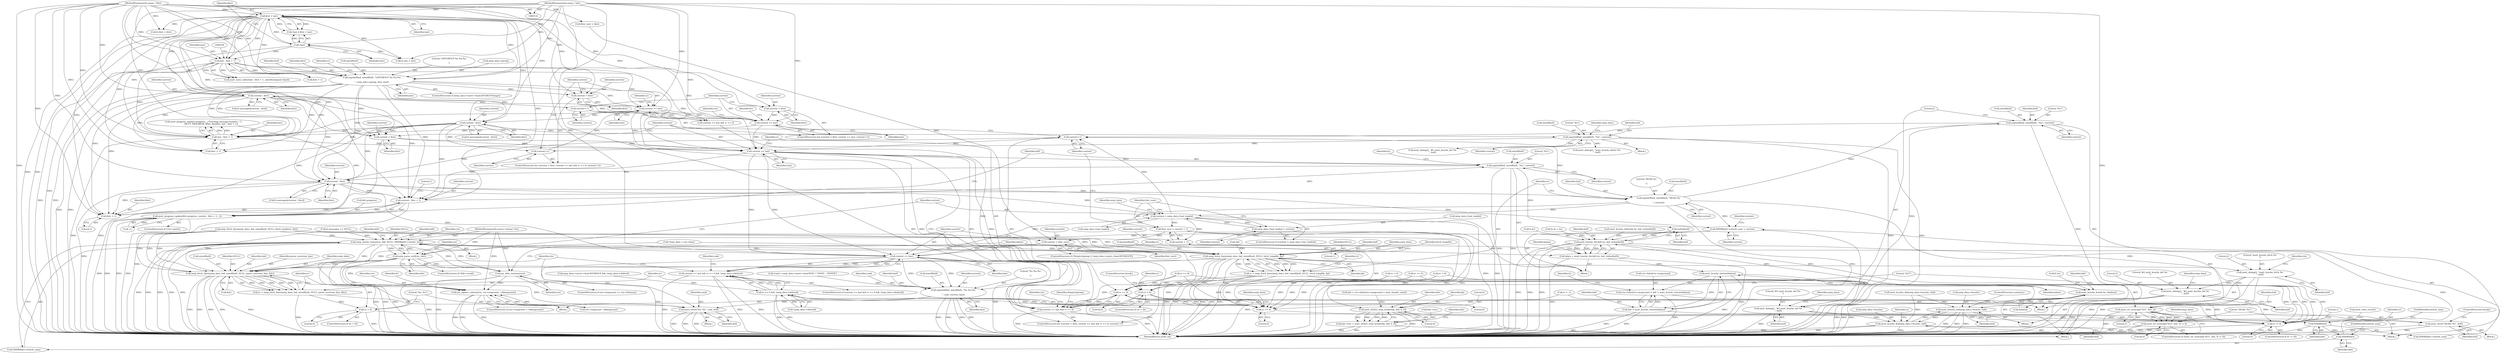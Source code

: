 digraph "0_neomutt_9e927affe3a021175f354af5fa01d22657c20585@API" {
"1000603" [label="(Call,snprintf(buf, sizeof(buf), \"%u\", current))"];
"1000559" [label="(Call,snprintf(buf, sizeof(buf), \"HEAD %u\r\n\", current))"];
"1000422" [label="(Call,current - first)"];
"1000410" [label="(Call,snprintf(buf, sizeof(buf), \"%u\", current))"];
"1000403" [label="(Call,current - first + 1)"];
"1000384" [label="(Call,current <= last)"];
"1000390" [label="(Call,current++)"];
"1000603" [label="(Call,snprintf(buf, sizeof(buf), \"%u\", current))"];
"1000715" [label="(Call,current > nntp_data->last_loaded)"];
"1000720" [label="(Call,nntp_data->last_loaded = current)"];
"1000380" [label="(Call,current = first)"];
"1000355" [label="(Call,current - first)"];
"1000345" [label="(Call,current <= last)"];
"1000348" [label="(Call,current++)"];
"1000342" [label="(Call,current = first)"];
"1000119" [label="(MethodParameterIn,anum_t first)"];
"1000158" [label="(Call,first > last)"];
"1000156" [label="(Call,!last)"];
"1000120" [label="(MethodParameterIn,anum_t last)"];
"1000188" [label="(Call,last - first + 1)"];
"1000299" [label="(Call,current - first)"];
"1000285" [label="(Call,current <= last)"];
"1000291" [label="(Call,current++)"];
"1000303" [label="(Call,snprintf(buf, sizeof(buf), \"%u\", current))"];
"1000281" [label="(Call,current = first)"];
"1000237" [label="(Call,snprintf(buf, sizeof(buf), \"LISTGROUP %s %u-%u\r\n\", nntp_data->group, first, last))"];
"1000374" [label="(Call,last - first + 1)"];
"1000383" [label="(Call,current <= last && rc == 0)"];
"1000398" [label="(Call,mutt_progress_update(&fc.progress, current - first + 1, -1))"];
"1000405" [label="(Call,first + 1)"];
"1000609" [label="(Call,mutt_debug(2, \"#3 mutt_bcache_del %s\n\", buf))"];
"1000613" [label="(Call,mutt_bcache_del(nntp_data->bcache, buf))"];
"1000495" [label="(Call,mutt_bcache_del(nntp_data->bcache, buf))"];
"1000683" [label="(Call,NHDR(hdr)->article_num = current)"];
"1000698" [label="(Call,nntp_article_status(ctx, hdr, NULL, NHDR(hdr)->article_num))"];
"1000434" [label="(Call,mx_alloc_memory(ctx))"];
"1000802" [label="(Call,mx_update_context(ctx, ctx->msgcount - oldmsgcount))"];
"1000567" [label="(Call,nntp_fetch_lines(nntp_data, buf, sizeof(buf), NULL, fetch_tempfile, fp))"];
"1000565" [label="(Call,rc = nntp_fetch_lines(nntp_data, buf, sizeof(buf), NULL, fetch_tempfile, fp))"];
"1000387" [label="(Call,rc == 0)"];
"1000749" [label="(Call,rc == 0)"];
"1000748" [label="(Call,rc == 0 && !nntp_data->deleted)"];
"1000744" [label="(Call,current <= last && rc == 0 && !nntp_data->deleted)"];
"1000815" [label="(Call,rc != 0)"];
"1000582" [label="(Call,rc < 0)"];
"1000588" [label="(Call,mutt_str_strncmp(\"423\", buf, 3))"];
"1000587" [label="(Call,mutt_str_strncmp(\"423\", buf, 3) != 0)"];
"1000594" [label="(Call,mutt_error(\"HEAD: %s\", buf))"];
"1000637" [label="(Call,mutt_rfc822_read_header(fp, hdr, 0, 0))"];
"1000633" [label="(Call,hdr->env = mutt_rfc822_read_header(fp, hdr, 0, 0))"];
"1000685" [label="(Call,NHDR(hdr))"];
"1000703" [label="(Call,NHDR(hdr))"];
"1000778" [label="(Call,nntp_fetch_lines(nntp_data, buf, sizeof(buf), NULL, parse_overview_line, &fc))"];
"1000776" [label="(Call,rc = nntp_fetch_lines(nntp_data, buf, sizeof(buf), NULL, parse_overview_line, &fc))"];
"1000788" [label="(Call,rc > 0)"];
"1000792" [label="(Call,mutt_error(\"%s: %s\", cmd, buf))"];
"1000711" [label="(Call,nntp_parse_xref(ctx, hdr))"];
"1000725" [label="(Call,first_over = current + 1)"];
"1000740" [label="(Call,current = first_over)"];
"1000745" [label="(Call,current <= last)"];
"1000768" [label="(Call,snprintf(buf, sizeof(buf), \"%s %u-%u\r\n\", cmd, current, last))"];
"1000727" [label="(Call,current + 1)"];
"1000443" [label="(Call,strlen(buf))"];
"1000438" [label="(Call,mutt_hcache_fetch(fc.hc, buf, strlen(buf)))"];
"1000436" [label="(Call,hdata = mutt_hcache_fetch(fc.hc, buf, strlen(buf)))"];
"1000462" [label="(Call,mutt_hcache_restore(hdata))"];
"1000452" [label="(Call,ctx->hdrs[ctx->msgcount] = hdr = mutt_hcache_restore(hdata))"];
"1000460" [label="(Call,hdr = mutt_hcache_restore(hdata))"];
"1000448" [label="(Call,mutt_debug(2, \"mutt_hcache_fetch %s\n\", buf))"];
"1000491" [label="(Call,mutt_debug(2, \"#2 mutt_bcache_del %s\n\", buf))"];
"1000464" [label="(Call,mutt_hcache_free(fc.hc, &hdata))"];
"1000726" [label="(Identifier,first_over)"];
"1000611" [label="(Literal,\"#3 mutt_bcache_del %s\n\")"];
"1000618" [label="(Call,rc = 0)"];
"1000281" [label="(Call,current = first)"];
"1000605" [label="(Call,sizeof(buf))"];
"1000410" [label="(Call,snprintf(buf, sizeof(buf), \"%u\", current))"];
"1000549" [label="(Call,!fp)"];
"1000622" [label="(Call,hdr = ctx->hdrs[ctx->msgcount] = mutt_header_new())"];
"1000188" [label="(Call,last - first + 1)"];
"1000461" [label="(Identifier,hdr)"];
"1000720" [label="(Call,nntp_data->last_loaded = current)"];
"1000796" [label="(ControlStructure,if (ctx->msgcount > oldmsgcount))"];
"1000393" [label="(ControlStructure,if (!ctx->quiet))"];
"1000574" [label="(Identifier,fp)"];
"1000706" [label="(ControlStructure,if (!hdr->read))"];
"1000724" [label="(Identifier,current)"];
"1000303" [label="(Call,snprintf(buf, sizeof(buf), \"%u\", current))"];
"1000572" [label="(Identifier,NULL)"];
"1000709" [label="(Identifier,hdr)"];
"1000439" [label="(Call,fc.hc)"];
"1000381" [label="(Identifier,current)"];
"1000443" [label="(Call,strlen(buf))"];
"1000347" [label="(Identifier,last)"];
"1000291" [label="(Call,current++)"];
"1000285" [label="(Call,current <= last)"];
"1000561" [label="(Call,sizeof(buf))"];
"1000613" [label="(Call,mutt_bcache_del(nntp_data->bcache, buf))"];
"1000803" [label="(Identifier,ctx)"];
"1000634" [label="(Call,hdr->env)"];
"1000759" [label="(Identifier,cmd)"];
"1000792" [label="(Call,mutt_error(\"%s: %s\", cmd, buf))"];
"1000791" [label="(Block,)"];
"1000446" [label="(Identifier,hdata)"];
"1000426" [label="(ControlStructure,if (ctx->msgcount >= ctx->hdrmax))"];
"1000257" [label="(Identifier,rc)"];
"1000231" [label="(ControlStructure,if (nntp_data->nserv->hasLISTGROUPrange))"];
"1000585" [label="(ControlStructure,break;)"];
"1000341" [label="(ControlStructure,for (current = first; current <= last; current++))"];
"1000701" [label="(Identifier,NULL)"];
"1000300" [label="(Identifier,current)"];
"1000119" [label="(MethodParameterIn,anum_t first)"];
"1000820" [label="(Literal,1)"];
"1000564" [label="(Identifier,current)"];
"1000793" [label="(Literal,\"%s: %s\")"];
"1000712" [label="(Identifier,ctx)"];
"1000587" [label="(Call,mutt_str_strncmp(\"423\", buf, 3) != 0)"];
"1000328" [label="(Call,mutt_debug(2, \"mutt_hcache_delete %s\n\", buf))"];
"1000684" [label="(Call,NHDR(hdr)->article_num)"];
"1000569" [label="(Identifier,buf)"];
"1000595" [label="(Literal,\"HEAD: %s\")"];
"1000287" [label="(Identifier,last)"];
"1000746" [label="(Identifier,current)"];
"1000560" [label="(Identifier,buf)"];
"1000311" [label="(Identifier,nntp_data)"];
"1000435" [label="(Identifier,ctx)"];
"1000619" [label="(Identifier,rc)"];
"1000407" [label="(Literal,1)"];
"1000722" [label="(Identifier,nntp_data)"];
"1000592" [label="(Literal,0)"];
"1000406" [label="(Identifier,first)"];
"1000776" [label="(Call,rc = nntp_fetch_lines(nntp_data, buf, sizeof(buf), NULL, parse_overview_line, &fc))"];
"1000714" [label="(ControlStructure,if (current > nntp_data->last_loaded))"];
"1000565" [label="(Call,rc = nntp_fetch_lines(nntp_data, buf, sizeof(buf), NULL, fetch_tempfile, fp))"];
"1000280" [label="(ControlStructure,for (current = first; current <= last && rc == 0; current++))"];
"1000785" [label="(Call,&fc)"];
"1000781" [label="(Call,sizeof(buf))"];
"1000391" [label="(Identifier,current)"];
"1000697" [label="(Block,)"];
"1000568" [label="(Identifier,nntp_data)"];
"1000794" [label="(Identifier,cmd)"];
"1000356" [label="(Identifier,current)"];
"1000559" [label="(Call,snprintf(buf, sizeof(buf), \"HEAD %u\r\n\", current))"];
"1000355" [label="(Call,current - first)"];
"1000716" [label="(Identifier,current)"];
"1000293" [label="(Block,)"];
"1000304" [label="(Identifier,buf)"];
"1000374" [label="(Call,last - first + 1)"];
"1000314" [label="(Call,mutt_debug(2, \"#1 mutt_bcache_del %s\n\", buf))"];
"1000573" [label="(Identifier,fetch_tempfile)"];
"1000743" [label="(ControlStructure,if (current <= last && rc == 0 && !nntp_data->deleted))"];
"1000698" [label="(Call,nntp_article_status(ctx, hdr, NULL, NHDR(hdr)->article_num))"];
"1000729" [label="(Literal,1)"];
"1000576" [label="(Identifier,rc)"];
"1000563" [label="(Literal,\"HEAD %u\r\n\")"];
"1000500" [label="(ControlStructure,continue;)"];
"1000390" [label="(Call,current++)"];
"1000258" [label="(Call,nntp_fetch_lines(nntp_data, buf, sizeof(buf), NULL, fetch_numbers, &fc))"];
"1000375" [label="(Identifier,last)"];
"1000448" [label="(Call,mutt_debug(2, \"mutt_hcache_fetch %s\n\", buf))"];
"1000582" [label="(Call,rc < 0)"];
"1000412" [label="(Call,sizeof(buf))"];
"1000292" [label="(Identifier,current)"];
"1000282" [label="(Identifier,current)"];
"1000687" [label="(FieldIdentifier,article_num)"];
"1000239" [label="(Call,sizeof(buf))"];
"1000603" [label="(Call,snprintf(buf, sizeof(buf), \"%u\", current))"];
"1000415" [label="(Identifier,current)"];
"1000241" [label="(Literal,\"LISTGROUP %s %u-%u\r\n\")"];
"1000590" [label="(Identifier,buf)"];
"1000715" [label="(Call,current > nntp_data->last_loaded)"];
"1000388" [label="(Identifier,rc)"];
"1000597" [label="(ControlStructure,break;)"];
"1000775" [label="(Identifier,last)"];
"1000770" [label="(Call,sizeof(buf))"];
"1000637" [label="(Call,mutt_rfc822_read_header(fp, hdr, 0, 0))"];
"1000404" [label="(Identifier,current)"];
"1000788" [label="(Call,rc > 0)"];
"1000777" [label="(Identifier,rc)"];
"1000817" [label="(Literal,0)"];
"1000747" [label="(Identifier,last)"];
"1000783" [label="(Identifier,NULL)"];
"1000740" [label="(Call,current = first_over)"];
"1000286" [label="(Identifier,current)"];
"1000644" [label="(Identifier,hdr)"];
"1000382" [label="(Identifier,first)"];
"1000566" [label="(Identifier,rc)"];
"1000790" [label="(Literal,0)"];
"1000450" [label="(Literal,\"mutt_hcache_fetch %s\n\")"];
"1000343" [label="(Identifier,current)"];
"1000246" [label="(Identifier,last)"];
"1000725" [label="(Call,first_over = current + 1)"];
"1000318" [label="(Call,mutt_bcache_del(nntp_data->bcache, buf))"];
"1000380" [label="(Call,current = first)"];
"1000348" [label="(Call,current++)"];
"1000384" [label="(Call,current <= last)"];
"1000289" [label="(Identifier,rc)"];
"1000387" [label="(Call,rc == 0)"];
"1000744" [label="(Call,current <= last && rc == 0 && !nntp_data->deleted)"];
"1000493" [label="(Literal,\"#2 mutt_bcache_del %s\n\")"];
"1000465" [label="(Call,fc.hc)"];
"1000117" [label="(MethodParameterIn,struct Context *ctx)"];
"1000768" [label="(Call,snprintf(buf, sizeof(buf), \"%s %u-%u\r\n\", cmd, current, last))"];
"1000774" [label="(Identifier,current)"];
"1000276" [label="(Call,rc == 0)"];
"1000754" [label="(Identifier,nntp_data)"];
"1000204" [label="(Call,fc.hc = hc)"];
"1000609" [label="(Call,mutt_debug(2, \"#3 mutt_bcache_del %s\n\", buf))"];
"1000683" [label="(Call,NHDR(hdr)->article_num = current)"];
"1000778" [label="(Call,nntp_fetch_lines(nntp_data, buf, sizeof(buf), NULL, parse_overview_line, &fc))"];
"1000497" [label="(Identifier,nntp_data)"];
"1000308" [label="(Identifier,current)"];
"1000812" [label="(Identifier,fc)"];
"1000570" [label="(Call,sizeof(buf))"];
"1000608" [label="(Identifier,current)"];
"1000748" [label="(Call,rc == 0 && !nntp_data->deleted)"];
"1000711" [label="(Call,nntp_parse_xref(ctx, hdr))"];
"1000554" [label="(Call,rc = -1)"];
"1000455" [label="(Identifier,ctx)"];
"1000342" [label="(Call,current = first)"];
"1000288" [label="(Call,rc == 0)"];
"1000453" [label="(Call,ctx->hdrs[ctx->msgcount])"];
"1000437" [label="(Identifier,hdata)"];
"1000147" [label="(Call,first_over = first)"];
"1000543" [label="(Block,)"];
"1000772" [label="(Literal,\"%s %u-%u\r\n\")"];
"1000284" [label="(Call,current <= last && rc == 0)"];
"1000721" [label="(Call,nntp_data->last_loaded)"];
"1000242" [label="(Call,nntp_data->group)"];
"1000399" [label="(Call,&fc.progress)"];
"1000463" [label="(Identifier,hdata)"];
"1000789" [label="(Identifier,rc)"];
"1000168" [label="(Call,fc.first = first)"];
"1000583" [label="(Identifier,rc)"];
"1000238" [label="(Identifier,buf)"];
"1000349" [label="(Identifier,current)"];
"1000704" [label="(Identifier,hdr)"];
"1000452" [label="(Call,ctx->hdrs[ctx->msgcount] = hdr = mutt_hcache_restore(hdata))"];
"1000423" [label="(Identifier,current)"];
"1000411" [label="(Identifier,buf)"];
"1000472" [label="(Identifier,hdr)"];
"1000444" [label="(Identifier,buf)"];
"1000398" [label="(Call,mutt_progress_update(&fc.progress, current - first + 1, -1))"];
"1000190" [label="(Call,first + 1)"];
"1000730" [label="(ControlStructure,if (!NntpListgroup || !nntp_data->nserv->hasLISTGROUP))"];
"1000468" [label="(Call,&hdata)"];
"1000301" [label="(Identifier,first)"];
"1000614" [label="(Call,nntp_data->bcache)"];
"1000499" [label="(Identifier,buf)"];
"1000804" [label="(Call,ctx->msgcount - oldmsgcount)"];
"1000815" [label="(Call,rc != 0)"];
"1000584" [label="(Literal,0)"];
"1000466" [label="(Identifier,fc)"];
"1000639" [label="(Identifier,hdr)"];
"1000158" [label="(Call,first > last)"];
"1000495" [label="(Call,mutt_bcache_del(nntp_data->bcache, buf))"];
"1000588" [label="(Call,mutt_str_strncmp(\"423\", buf, 3))"];
"1000604" [label="(Identifier,buf)"];
"1000617" [label="(Identifier,buf)"];
"1000353" [label="(Identifier,fc)"];
"1000750" [label="(Identifier,rc)"];
"1000780" [label="(Identifier,buf)"];
"1000821" [label="(Call,mutt_clear_error())"];
"1000795" [label="(Identifier,buf)"];
"1000449" [label="(Literal,2)"];
"1000346" [label="(Identifier,current)"];
"1000816" [label="(Identifier,rc)"];
"1000492" [label="(Literal,2)"];
"1000727" [label="(Call,current + 1)"];
"1000124" [label="(Call,*nntp_data = ctx->data)"];
"1000641" [label="(Literal,0)"];
"1000705" [label="(FieldIdentifier,article_num)"];
"1000717" [label="(Call,nntp_data->last_loaded)"];
"1000379" [label="(ControlStructure,for (current = first; current <= last && rc == 0; current++))"];
"1000295" [label="(Call,fc.messages[current - first])"];
"1000633" [label="(Call,hdr->env = mutt_rfc822_read_header(fp, hdr, 0, 0))"];
"1000758" [label="(Call,*cmd = nntp_data->nserv->hasOVER ? \"OVER\" : \"XOVER\")"];
"1000496" [label="(Call,nntp_data->bcache)"];
"1000451" [label="(Identifier,buf)"];
"1000702" [label="(Call,NHDR(hdr)->article_num)"];
"1000447" [label="(Block,)"];
"1000700" [label="(Identifier,hdr)"];
"1000408" [label="(Call,-1)"];
"1000581" [label="(ControlStructure,if (rc < 0))"];
"1000299" [label="(Call,current - first)"];
"1000591" [label="(Literal,3)"];
"1000596" [label="(Identifier,buf)"];
"1000586" [label="(ControlStructure,if (mutt_str_strncmp(\"423\", buf, 3) != 0))"];
"1000283" [label="(Identifier,first)"];
"1000120" [label="(MethodParameterIn,anum_t last)"];
"1000396" [label="(Identifier,ctx)"];
"1000741" [label="(Identifier,current)"];
"1000460" [label="(Call,hdr = mutt_hcache_restore(hdata))"];
"1000607" [label="(Literal,\"%u\")"];
"1000602" [label="(Block,)"];
"1000612" [label="(Identifier,buf)"];
"1000703" [label="(Call,NHDR(hdr))"];
"1000305" [label="(Call,sizeof(buf))"];
"1000365" [label="(Call,mutt_progress_init(&fc.progress, _(\"Fetching message headers...\"),\n                       MUTT_PROGRESS_MSG, ReadInc, last - first + 1))"];
"1000307" [label="(Literal,\"%u\")"];
"1000357" [label="(Identifier,first)"];
"1000799" [label="(Identifier,ctx)"];
"1000713" [label="(Identifier,hdr)"];
"1000245" [label="(Identifier,first)"];
"1000690" [label="(Identifier,restore)"];
"1000464" [label="(Call,mutt_hcache_free(fc.hc, &hdata))"];
"1000383" [label="(Call,current <= last && rc == 0)"];
"1000784" [label="(Identifier,parse_overview_line)"];
"1000733" [label="(Identifier,NntpListgroup)"];
"1000157" [label="(Identifier,last)"];
"1000491" [label="(Call,mutt_debug(2, \"#2 mutt_bcache_del %s\n\", buf))"];
"1000442" [label="(Identifier,buf)"];
"1000414" [label="(Literal,\"%u\")"];
"1000638" [label="(Identifier,fp)"];
"1000136" [label="(Call,rc = 0)"];
"1000802" [label="(Call,mx_update_context(ctx, ctx->msgcount - oldmsgcount))"];
"1000155" [label="(Call,!last || first > last)"];
"1000438" [label="(Call,mutt_hcache_fetch(fc.hc, buf, strlen(buf)))"];
"1000688" [label="(Identifier,current)"];
"1000385" [label="(Identifier,current)"];
"1000187" [label="(Call,mutt_mem_calloc(last - first + 1, sizeof(unsigned char)))"];
"1000212" [label="(Call,nntp_data->nserv->hasLISTGROUP && !nntp_data->deleted)"];
"1000422" [label="(Call,current - first)"];
"1000490" [label="(Block,)"];
"1000159" [label="(Identifier,first)"];
"1000640" [label="(Literal,0)"];
"1000345" [label="(Call,current <= last)"];
"1000434" [label="(Call,mx_alloc_memory(ctx))"];
"1000589" [label="(Literal,\"423\")"];
"1000344" [label="(Identifier,first)"];
"1000403" [label="(Call,current - first + 1)"];
"1000420" [label="(Identifier,fc)"];
"1000685" [label="(Call,NHDR(hdr))"];
"1000237" [label="(Call,snprintf(buf, sizeof(buf), \"LISTGROUP %s %u-%u\r\n\", nntp_data->group, first, last))"];
"1000196" [label="(Call,fc.messages == NULL)"];
"1000567" [label="(Call,nntp_fetch_lines(nntp_data, buf, sizeof(buf), NULL, fetch_tempfile, fp))"];
"1000418" [label="(Call,fc.messages[current - first])"];
"1000787" [label="(ControlStructure,if (rc > 0))"];
"1000462" [label="(Call,mutt_hcache_restore(hdata))"];
"1000189" [label="(Identifier,last)"];
"1000686" [label="(Identifier,hdr)"];
"1000752" [label="(Call,!nntp_data->deleted)"];
"1000600" [label="(Identifier,nntp_data)"];
"1000615" [label="(Identifier,nntp_data)"];
"1000594" [label="(Call,mutt_error(\"HEAD: %s\", buf))"];
"1000773" [label="(Identifier,cmd)"];
"1000409" [label="(Literal,1)"];
"1000405" [label="(Call,first + 1)"];
"1000749" [label="(Call,rc == 0)"];
"1000751" [label="(Literal,0)"];
"1000779" [label="(Identifier,nntp_data)"];
"1000814" [label="(ControlStructure,if (rc != 0))"];
"1000386" [label="(Identifier,last)"];
"1000173" [label="(Call,fc.last = last)"];
"1000362" [label="(Identifier,ctx)"];
"1000756" [label="(Block,)"];
"1000610" [label="(Literal,2)"];
"1000699" [label="(Identifier,ctx)"];
"1000742" [label="(Identifier,first_over)"];
"1000156" [label="(Call,!last)"];
"1000593" [label="(Block,)"];
"1000769" [label="(Identifier,buf)"];
"1000392" [label="(Block,)"];
"1000332" [label="(Call,mutt_hcache_delete(fc.hc, buf, strlen(buf)))"];
"1000436" [label="(Call,hdata = mutt_hcache_fetch(fc.hc, buf, strlen(buf)))"];
"1000424" [label="(Identifier,first)"];
"1000824" [label="(MethodReturn,static int)"];
"1000160" [label="(Identifier,last)"];
"1000494" [label="(Identifier,buf)"];
"1000745" [label="(Call,current <= last)"];
"1000389" [label="(Literal,0)"];
"1000376" [label="(Call,first + 1)"];
"1000351" [label="(Call,fc.messages[current - first])"];
"1000728" [label="(Identifier,current)"];
"1000603" -> "1000602"  [label="AST: "];
"1000603" -> "1000608"  [label="CFG: "];
"1000604" -> "1000603"  [label="AST: "];
"1000605" -> "1000603"  [label="AST: "];
"1000607" -> "1000603"  [label="AST: "];
"1000608" -> "1000603"  [label="AST: "];
"1000610" -> "1000603"  [label="CFG: "];
"1000603" -> "1000824"  [label="DDG: "];
"1000603" -> "1000390"  [label="DDG: "];
"1000559" -> "1000603"  [label="DDG: "];
"1000603" -> "1000609"  [label="DDG: "];
"1000559" -> "1000543"  [label="AST: "];
"1000559" -> "1000564"  [label="CFG: "];
"1000560" -> "1000559"  [label="AST: "];
"1000561" -> "1000559"  [label="AST: "];
"1000563" -> "1000559"  [label="AST: "];
"1000564" -> "1000559"  [label="AST: "];
"1000566" -> "1000559"  [label="CFG: "];
"1000559" -> "1000824"  [label="DDG: "];
"1000559" -> "1000390"  [label="DDG: "];
"1000422" -> "1000559"  [label="DDG: "];
"1000559" -> "1000683"  [label="DDG: "];
"1000559" -> "1000715"  [label="DDG: "];
"1000559" -> "1000745"  [label="DDG: "];
"1000422" -> "1000418"  [label="AST: "];
"1000422" -> "1000424"  [label="CFG: "];
"1000423" -> "1000422"  [label="AST: "];
"1000424" -> "1000422"  [label="AST: "];
"1000418" -> "1000422"  [label="CFG: "];
"1000422" -> "1000824"  [label="DDG: "];
"1000422" -> "1000390"  [label="DDG: "];
"1000422" -> "1000403"  [label="DDG: "];
"1000422" -> "1000405"  [label="DDG: "];
"1000410" -> "1000422"  [label="DDG: "];
"1000119" -> "1000422"  [label="DDG: "];
"1000355" -> "1000422"  [label="DDG: "];
"1000299" -> "1000422"  [label="DDG: "];
"1000237" -> "1000422"  [label="DDG: "];
"1000158" -> "1000422"  [label="DDG: "];
"1000422" -> "1000683"  [label="DDG: "];
"1000422" -> "1000715"  [label="DDG: "];
"1000422" -> "1000745"  [label="DDG: "];
"1000410" -> "1000392"  [label="AST: "];
"1000410" -> "1000415"  [label="CFG: "];
"1000411" -> "1000410"  [label="AST: "];
"1000412" -> "1000410"  [label="AST: "];
"1000414" -> "1000410"  [label="AST: "];
"1000415" -> "1000410"  [label="AST: "];
"1000420" -> "1000410"  [label="CFG: "];
"1000410" -> "1000824"  [label="DDG: "];
"1000410" -> "1000824"  [label="DDG: "];
"1000403" -> "1000410"  [label="DDG: "];
"1000384" -> "1000410"  [label="DDG: "];
"1000410" -> "1000443"  [label="DDG: "];
"1000403" -> "1000398"  [label="AST: "];
"1000403" -> "1000405"  [label="CFG: "];
"1000404" -> "1000403"  [label="AST: "];
"1000405" -> "1000403"  [label="AST: "];
"1000409" -> "1000403"  [label="CFG: "];
"1000403" -> "1000824"  [label="DDG: "];
"1000403" -> "1000398"  [label="DDG: "];
"1000403" -> "1000398"  [label="DDG: "];
"1000384" -> "1000403"  [label="DDG: "];
"1000119" -> "1000403"  [label="DDG: "];
"1000355" -> "1000403"  [label="DDG: "];
"1000299" -> "1000403"  [label="DDG: "];
"1000237" -> "1000403"  [label="DDG: "];
"1000158" -> "1000403"  [label="DDG: "];
"1000384" -> "1000383"  [label="AST: "];
"1000384" -> "1000386"  [label="CFG: "];
"1000385" -> "1000384"  [label="AST: "];
"1000386" -> "1000384"  [label="AST: "];
"1000388" -> "1000384"  [label="CFG: "];
"1000383" -> "1000384"  [label="CFG: "];
"1000384" -> "1000383"  [label="DDG: "];
"1000384" -> "1000383"  [label="DDG: "];
"1000390" -> "1000384"  [label="DDG: "];
"1000380" -> "1000384"  [label="DDG: "];
"1000374" -> "1000384"  [label="DDG: "];
"1000285" -> "1000384"  [label="DDG: "];
"1000188" -> "1000384"  [label="DDG: "];
"1000345" -> "1000384"  [label="DDG: "];
"1000237" -> "1000384"  [label="DDG: "];
"1000120" -> "1000384"  [label="DDG: "];
"1000384" -> "1000745"  [label="DDG: "];
"1000384" -> "1000745"  [label="DDG: "];
"1000390" -> "1000379"  [label="AST: "];
"1000390" -> "1000391"  [label="CFG: "];
"1000391" -> "1000390"  [label="AST: "];
"1000385" -> "1000390"  [label="CFG: "];
"1000715" -> "1000390"  [label="DDG: "];
"1000715" -> "1000714"  [label="AST: "];
"1000715" -> "1000717"  [label="CFG: "];
"1000716" -> "1000715"  [label="AST: "];
"1000717" -> "1000715"  [label="AST: "];
"1000722" -> "1000715"  [label="CFG: "];
"1000726" -> "1000715"  [label="CFG: "];
"1000715" -> "1000824"  [label="DDG: "];
"1000715" -> "1000824"  [label="DDG: "];
"1000720" -> "1000715"  [label="DDG: "];
"1000715" -> "1000720"  [label="DDG: "];
"1000715" -> "1000725"  [label="DDG: "];
"1000715" -> "1000727"  [label="DDG: "];
"1000720" -> "1000714"  [label="AST: "];
"1000720" -> "1000724"  [label="CFG: "];
"1000721" -> "1000720"  [label="AST: "];
"1000724" -> "1000720"  [label="AST: "];
"1000726" -> "1000720"  [label="CFG: "];
"1000720" -> "1000824"  [label="DDG: "];
"1000380" -> "1000379"  [label="AST: "];
"1000380" -> "1000382"  [label="CFG: "];
"1000381" -> "1000380"  [label="AST: "];
"1000382" -> "1000380"  [label="AST: "];
"1000385" -> "1000380"  [label="CFG: "];
"1000380" -> "1000824"  [label="DDG: "];
"1000355" -> "1000380"  [label="DDG: "];
"1000299" -> "1000380"  [label="DDG: "];
"1000237" -> "1000380"  [label="DDG: "];
"1000119" -> "1000380"  [label="DDG: "];
"1000158" -> "1000380"  [label="DDG: "];
"1000355" -> "1000351"  [label="AST: "];
"1000355" -> "1000357"  [label="CFG: "];
"1000356" -> "1000355"  [label="AST: "];
"1000357" -> "1000355"  [label="AST: "];
"1000351" -> "1000355"  [label="CFG: "];
"1000355" -> "1000348"  [label="DDG: "];
"1000345" -> "1000355"  [label="DDG: "];
"1000119" -> "1000355"  [label="DDG: "];
"1000158" -> "1000355"  [label="DDG: "];
"1000355" -> "1000374"  [label="DDG: "];
"1000355" -> "1000376"  [label="DDG: "];
"1000355" -> "1000405"  [label="DDG: "];
"1000345" -> "1000341"  [label="AST: "];
"1000345" -> "1000347"  [label="CFG: "];
"1000346" -> "1000345"  [label="AST: "];
"1000347" -> "1000345"  [label="AST: "];
"1000353" -> "1000345"  [label="CFG: "];
"1000362" -> "1000345"  [label="CFG: "];
"1000348" -> "1000345"  [label="DDG: "];
"1000342" -> "1000345"  [label="DDG: "];
"1000188" -> "1000345"  [label="DDG: "];
"1000120" -> "1000345"  [label="DDG: "];
"1000345" -> "1000374"  [label="DDG: "];
"1000348" -> "1000341"  [label="AST: "];
"1000348" -> "1000349"  [label="CFG: "];
"1000349" -> "1000348"  [label="AST: "];
"1000346" -> "1000348"  [label="CFG: "];
"1000342" -> "1000341"  [label="AST: "];
"1000342" -> "1000344"  [label="CFG: "];
"1000343" -> "1000342"  [label="AST: "];
"1000344" -> "1000342"  [label="AST: "];
"1000346" -> "1000342"  [label="CFG: "];
"1000119" -> "1000342"  [label="DDG: "];
"1000158" -> "1000342"  [label="DDG: "];
"1000119" -> "1000116"  [label="AST: "];
"1000119" -> "1000824"  [label="DDG: "];
"1000119" -> "1000147"  [label="DDG: "];
"1000119" -> "1000158"  [label="DDG: "];
"1000119" -> "1000168"  [label="DDG: "];
"1000119" -> "1000188"  [label="DDG: "];
"1000119" -> "1000190"  [label="DDG: "];
"1000119" -> "1000237"  [label="DDG: "];
"1000119" -> "1000281"  [label="DDG: "];
"1000119" -> "1000299"  [label="DDG: "];
"1000119" -> "1000374"  [label="DDG: "];
"1000119" -> "1000376"  [label="DDG: "];
"1000119" -> "1000405"  [label="DDG: "];
"1000158" -> "1000155"  [label="AST: "];
"1000158" -> "1000160"  [label="CFG: "];
"1000159" -> "1000158"  [label="AST: "];
"1000160" -> "1000158"  [label="AST: "];
"1000155" -> "1000158"  [label="CFG: "];
"1000158" -> "1000824"  [label="DDG: "];
"1000158" -> "1000824"  [label="DDG: "];
"1000158" -> "1000155"  [label="DDG: "];
"1000158" -> "1000155"  [label="DDG: "];
"1000156" -> "1000158"  [label="DDG: "];
"1000120" -> "1000158"  [label="DDG: "];
"1000158" -> "1000168"  [label="DDG: "];
"1000158" -> "1000173"  [label="DDG: "];
"1000158" -> "1000188"  [label="DDG: "];
"1000158" -> "1000188"  [label="DDG: "];
"1000158" -> "1000190"  [label="DDG: "];
"1000158" -> "1000237"  [label="DDG: "];
"1000158" -> "1000281"  [label="DDG: "];
"1000158" -> "1000299"  [label="DDG: "];
"1000158" -> "1000374"  [label="DDG: "];
"1000158" -> "1000376"  [label="DDG: "];
"1000158" -> "1000405"  [label="DDG: "];
"1000156" -> "1000155"  [label="AST: "];
"1000156" -> "1000157"  [label="CFG: "];
"1000157" -> "1000156"  [label="AST: "];
"1000159" -> "1000156"  [label="CFG: "];
"1000155" -> "1000156"  [label="CFG: "];
"1000156" -> "1000824"  [label="DDG: "];
"1000156" -> "1000155"  [label="DDG: "];
"1000120" -> "1000156"  [label="DDG: "];
"1000156" -> "1000173"  [label="DDG: "];
"1000156" -> "1000188"  [label="DDG: "];
"1000120" -> "1000116"  [label="AST: "];
"1000120" -> "1000824"  [label="DDG: "];
"1000120" -> "1000173"  [label="DDG: "];
"1000120" -> "1000188"  [label="DDG: "];
"1000120" -> "1000237"  [label="DDG: "];
"1000120" -> "1000285"  [label="DDG: "];
"1000120" -> "1000374"  [label="DDG: "];
"1000120" -> "1000745"  [label="DDG: "];
"1000120" -> "1000768"  [label="DDG: "];
"1000188" -> "1000187"  [label="AST: "];
"1000188" -> "1000190"  [label="CFG: "];
"1000189" -> "1000188"  [label="AST: "];
"1000190" -> "1000188"  [label="AST: "];
"1000194" -> "1000188"  [label="CFG: "];
"1000188" -> "1000824"  [label="DDG: "];
"1000188" -> "1000824"  [label="DDG: "];
"1000188" -> "1000187"  [label="DDG: "];
"1000188" -> "1000187"  [label="DDG: "];
"1000188" -> "1000237"  [label="DDG: "];
"1000188" -> "1000285"  [label="DDG: "];
"1000188" -> "1000374"  [label="DDG: "];
"1000299" -> "1000295"  [label="AST: "];
"1000299" -> "1000301"  [label="CFG: "];
"1000300" -> "1000299"  [label="AST: "];
"1000301" -> "1000299"  [label="AST: "];
"1000295" -> "1000299"  [label="CFG: "];
"1000299" -> "1000291"  [label="DDG: "];
"1000285" -> "1000299"  [label="DDG: "];
"1000237" -> "1000299"  [label="DDG: "];
"1000299" -> "1000303"  [label="DDG: "];
"1000299" -> "1000374"  [label="DDG: "];
"1000299" -> "1000376"  [label="DDG: "];
"1000299" -> "1000405"  [label="DDG: "];
"1000285" -> "1000284"  [label="AST: "];
"1000285" -> "1000287"  [label="CFG: "];
"1000286" -> "1000285"  [label="AST: "];
"1000287" -> "1000285"  [label="AST: "];
"1000289" -> "1000285"  [label="CFG: "];
"1000284" -> "1000285"  [label="CFG: "];
"1000285" -> "1000284"  [label="DDG: "];
"1000285" -> "1000284"  [label="DDG: "];
"1000291" -> "1000285"  [label="DDG: "];
"1000281" -> "1000285"  [label="DDG: "];
"1000237" -> "1000285"  [label="DDG: "];
"1000285" -> "1000374"  [label="DDG: "];
"1000291" -> "1000280"  [label="AST: "];
"1000291" -> "1000292"  [label="CFG: "];
"1000292" -> "1000291"  [label="AST: "];
"1000286" -> "1000291"  [label="CFG: "];
"1000303" -> "1000291"  [label="DDG: "];
"1000303" -> "1000293"  [label="AST: "];
"1000303" -> "1000308"  [label="CFG: "];
"1000304" -> "1000303"  [label="AST: "];
"1000305" -> "1000303"  [label="AST: "];
"1000307" -> "1000303"  [label="AST: "];
"1000308" -> "1000303"  [label="AST: "];
"1000311" -> "1000303"  [label="CFG: "];
"1000303" -> "1000824"  [label="DDG: "];
"1000303" -> "1000824"  [label="DDG: "];
"1000303" -> "1000314"  [label="DDG: "];
"1000303" -> "1000328"  [label="DDG: "];
"1000281" -> "1000280"  [label="AST: "];
"1000281" -> "1000283"  [label="CFG: "];
"1000282" -> "1000281"  [label="AST: "];
"1000283" -> "1000281"  [label="AST: "];
"1000286" -> "1000281"  [label="CFG: "];
"1000237" -> "1000281"  [label="DDG: "];
"1000237" -> "1000231"  [label="AST: "];
"1000237" -> "1000246"  [label="CFG: "];
"1000238" -> "1000237"  [label="AST: "];
"1000239" -> "1000237"  [label="AST: "];
"1000241" -> "1000237"  [label="AST: "];
"1000242" -> "1000237"  [label="AST: "];
"1000245" -> "1000237"  [label="AST: "];
"1000246" -> "1000237"  [label="AST: "];
"1000257" -> "1000237"  [label="CFG: "];
"1000237" -> "1000824"  [label="DDG: "];
"1000237" -> "1000824"  [label="DDG: "];
"1000237" -> "1000374"  [label="DDG: "];
"1000237" -> "1000374"  [label="DDG: "];
"1000237" -> "1000376"  [label="DDG: "];
"1000237" -> "1000405"  [label="DDG: "];
"1000374" -> "1000365"  [label="AST: "];
"1000374" -> "1000376"  [label="CFG: "];
"1000375" -> "1000374"  [label="AST: "];
"1000376" -> "1000374"  [label="AST: "];
"1000365" -> "1000374"  [label="CFG: "];
"1000374" -> "1000824"  [label="DDG: "];
"1000374" -> "1000365"  [label="DDG: "];
"1000374" -> "1000365"  [label="DDG: "];
"1000383" -> "1000379"  [label="AST: "];
"1000383" -> "1000387"  [label="CFG: "];
"1000387" -> "1000383"  [label="AST: "];
"1000396" -> "1000383"  [label="CFG: "];
"1000733" -> "1000383"  [label="CFG: "];
"1000383" -> "1000824"  [label="DDG: "];
"1000383" -> "1000824"  [label="DDG: "];
"1000276" -> "1000383"  [label="DDG: "];
"1000284" -> "1000383"  [label="DDG: "];
"1000387" -> "1000383"  [label="DDG: "];
"1000387" -> "1000383"  [label="DDG: "];
"1000398" -> "1000393"  [label="AST: "];
"1000398" -> "1000408"  [label="CFG: "];
"1000399" -> "1000398"  [label="AST: "];
"1000408" -> "1000398"  [label="AST: "];
"1000411" -> "1000398"  [label="CFG: "];
"1000398" -> "1000824"  [label="DDG: "];
"1000398" -> "1000824"  [label="DDG: "];
"1000398" -> "1000824"  [label="DDG: "];
"1000398" -> "1000824"  [label="DDG: "];
"1000365" -> "1000398"  [label="DDG: "];
"1000408" -> "1000398"  [label="DDG: "];
"1000405" -> "1000407"  [label="CFG: "];
"1000406" -> "1000405"  [label="AST: "];
"1000407" -> "1000405"  [label="AST: "];
"1000609" -> "1000602"  [label="AST: "];
"1000609" -> "1000612"  [label="CFG: "];
"1000610" -> "1000609"  [label="AST: "];
"1000611" -> "1000609"  [label="AST: "];
"1000612" -> "1000609"  [label="AST: "];
"1000615" -> "1000609"  [label="CFG: "];
"1000609" -> "1000824"  [label="DDG: "];
"1000609" -> "1000613"  [label="DDG: "];
"1000613" -> "1000602"  [label="AST: "];
"1000613" -> "1000617"  [label="CFG: "];
"1000614" -> "1000613"  [label="AST: "];
"1000617" -> "1000613"  [label="AST: "];
"1000619" -> "1000613"  [label="CFG: "];
"1000613" -> "1000824"  [label="DDG: "];
"1000613" -> "1000824"  [label="DDG: "];
"1000613" -> "1000824"  [label="DDG: "];
"1000613" -> "1000495"  [label="DDG: "];
"1000495" -> "1000613"  [label="DDG: "];
"1000318" -> "1000613"  [label="DDG: "];
"1000495" -> "1000490"  [label="AST: "];
"1000495" -> "1000499"  [label="CFG: "];
"1000496" -> "1000495"  [label="AST: "];
"1000499" -> "1000495"  [label="AST: "];
"1000500" -> "1000495"  [label="CFG: "];
"1000495" -> "1000824"  [label="DDG: "];
"1000495" -> "1000824"  [label="DDG: "];
"1000495" -> "1000824"  [label="DDG: "];
"1000318" -> "1000495"  [label="DDG: "];
"1000491" -> "1000495"  [label="DDG: "];
"1000683" -> "1000392"  [label="AST: "];
"1000683" -> "1000688"  [label="CFG: "];
"1000684" -> "1000683"  [label="AST: "];
"1000688" -> "1000683"  [label="AST: "];
"1000690" -> "1000683"  [label="CFG: "];
"1000683" -> "1000824"  [label="DDG: "];
"1000683" -> "1000698"  [label="DDG: "];
"1000698" -> "1000697"  [label="AST: "];
"1000698" -> "1000702"  [label="CFG: "];
"1000699" -> "1000698"  [label="AST: "];
"1000700" -> "1000698"  [label="AST: "];
"1000701" -> "1000698"  [label="AST: "];
"1000702" -> "1000698"  [label="AST: "];
"1000709" -> "1000698"  [label="CFG: "];
"1000698" -> "1000824"  [label="DDG: "];
"1000698" -> "1000824"  [label="DDG: "];
"1000698" -> "1000824"  [label="DDG: "];
"1000698" -> "1000824"  [label="DDG: "];
"1000698" -> "1000824"  [label="DDG: "];
"1000698" -> "1000434"  [label="DDG: "];
"1000698" -> "1000567"  [label="DDG: "];
"1000711" -> "1000698"  [label="DDG: "];
"1000434" -> "1000698"  [label="DDG: "];
"1000117" -> "1000698"  [label="DDG: "];
"1000703" -> "1000698"  [label="DDG: "];
"1000196" -> "1000698"  [label="DDG: "];
"1000258" -> "1000698"  [label="DDG: "];
"1000567" -> "1000698"  [label="DDG: "];
"1000698" -> "1000711"  [label="DDG: "];
"1000698" -> "1000711"  [label="DDG: "];
"1000698" -> "1000778"  [label="DDG: "];
"1000698" -> "1000802"  [label="DDG: "];
"1000434" -> "1000426"  [label="AST: "];
"1000434" -> "1000435"  [label="CFG: "];
"1000435" -> "1000434"  [label="AST: "];
"1000437" -> "1000434"  [label="CFG: "];
"1000434" -> "1000824"  [label="DDG: "];
"1000434" -> "1000824"  [label="DDG: "];
"1000711" -> "1000434"  [label="DDG: "];
"1000117" -> "1000434"  [label="DDG: "];
"1000434" -> "1000802"  [label="DDG: "];
"1000802" -> "1000796"  [label="AST: "];
"1000802" -> "1000804"  [label="CFG: "];
"1000803" -> "1000802"  [label="AST: "];
"1000804" -> "1000802"  [label="AST: "];
"1000812" -> "1000802"  [label="CFG: "];
"1000802" -> "1000824"  [label="DDG: "];
"1000802" -> "1000824"  [label="DDG: "];
"1000802" -> "1000824"  [label="DDG: "];
"1000711" -> "1000802"  [label="DDG: "];
"1000117" -> "1000802"  [label="DDG: "];
"1000804" -> "1000802"  [label="DDG: "];
"1000804" -> "1000802"  [label="DDG: "];
"1000567" -> "1000565"  [label="AST: "];
"1000567" -> "1000574"  [label="CFG: "];
"1000568" -> "1000567"  [label="AST: "];
"1000569" -> "1000567"  [label="AST: "];
"1000570" -> "1000567"  [label="AST: "];
"1000572" -> "1000567"  [label="AST: "];
"1000573" -> "1000567"  [label="AST: "];
"1000574" -> "1000567"  [label="AST: "];
"1000565" -> "1000567"  [label="CFG: "];
"1000567" -> "1000824"  [label="DDG: "];
"1000567" -> "1000824"  [label="DDG: "];
"1000567" -> "1000824"  [label="DDG: "];
"1000567" -> "1000824"  [label="DDG: "];
"1000567" -> "1000824"  [label="DDG: "];
"1000567" -> "1000565"  [label="DDG: "];
"1000567" -> "1000565"  [label="DDG: "];
"1000567" -> "1000565"  [label="DDG: "];
"1000567" -> "1000565"  [label="DDG: "];
"1000567" -> "1000565"  [label="DDG: "];
"1000258" -> "1000567"  [label="DDG: "];
"1000258" -> "1000567"  [label="DDG: "];
"1000124" -> "1000567"  [label="DDG: "];
"1000196" -> "1000567"  [label="DDG: "];
"1000549" -> "1000567"  [label="DDG: "];
"1000567" -> "1000588"  [label="DDG: "];
"1000567" -> "1000637"  [label="DDG: "];
"1000567" -> "1000778"  [label="DDG: "];
"1000567" -> "1000778"  [label="DDG: "];
"1000565" -> "1000543"  [label="AST: "];
"1000566" -> "1000565"  [label="AST: "];
"1000576" -> "1000565"  [label="CFG: "];
"1000565" -> "1000824"  [label="DDG: "];
"1000565" -> "1000387"  [label="DDG: "];
"1000565" -> "1000582"  [label="DDG: "];
"1000565" -> "1000749"  [label="DDG: "];
"1000565" -> "1000815"  [label="DDG: "];
"1000387" -> "1000389"  [label="CFG: "];
"1000388" -> "1000387"  [label="AST: "];
"1000389" -> "1000387"  [label="AST: "];
"1000288" -> "1000387"  [label="DDG: "];
"1000618" -> "1000387"  [label="DDG: "];
"1000276" -> "1000387"  [label="DDG: "];
"1000136" -> "1000387"  [label="DDG: "];
"1000387" -> "1000749"  [label="DDG: "];
"1000387" -> "1000815"  [label="DDG: "];
"1000749" -> "1000748"  [label="AST: "];
"1000749" -> "1000751"  [label="CFG: "];
"1000750" -> "1000749"  [label="AST: "];
"1000751" -> "1000749"  [label="AST: "];
"1000754" -> "1000749"  [label="CFG: "];
"1000748" -> "1000749"  [label="CFG: "];
"1000749" -> "1000748"  [label="DDG: "];
"1000749" -> "1000748"  [label="DDG: "];
"1000582" -> "1000749"  [label="DDG: "];
"1000618" -> "1000749"  [label="DDG: "];
"1000276" -> "1000749"  [label="DDG: "];
"1000136" -> "1000749"  [label="DDG: "];
"1000554" -> "1000749"  [label="DDG: "];
"1000288" -> "1000749"  [label="DDG: "];
"1000749" -> "1000815"  [label="DDG: "];
"1000748" -> "1000744"  [label="AST: "];
"1000748" -> "1000752"  [label="CFG: "];
"1000752" -> "1000748"  [label="AST: "];
"1000744" -> "1000748"  [label="CFG: "];
"1000748" -> "1000824"  [label="DDG: "];
"1000748" -> "1000824"  [label="DDG: "];
"1000748" -> "1000744"  [label="DDG: "];
"1000748" -> "1000744"  [label="DDG: "];
"1000752" -> "1000748"  [label="DDG: "];
"1000212" -> "1000748"  [label="DDG: "];
"1000744" -> "1000743"  [label="AST: "];
"1000744" -> "1000745"  [label="CFG: "];
"1000745" -> "1000744"  [label="AST: "];
"1000759" -> "1000744"  [label="CFG: "];
"1000799" -> "1000744"  [label="CFG: "];
"1000744" -> "1000824"  [label="DDG: "];
"1000744" -> "1000824"  [label="DDG: "];
"1000744" -> "1000824"  [label="DDG: "];
"1000745" -> "1000744"  [label="DDG: "];
"1000745" -> "1000744"  [label="DDG: "];
"1000815" -> "1000814"  [label="AST: "];
"1000815" -> "1000817"  [label="CFG: "];
"1000816" -> "1000815"  [label="AST: "];
"1000817" -> "1000815"  [label="AST: "];
"1000820" -> "1000815"  [label="CFG: "];
"1000821" -> "1000815"  [label="CFG: "];
"1000815" -> "1000824"  [label="DDG: "];
"1000815" -> "1000824"  [label="DDG: "];
"1000788" -> "1000815"  [label="DDG: "];
"1000582" -> "1000815"  [label="DDG: "];
"1000618" -> "1000815"  [label="DDG: "];
"1000276" -> "1000815"  [label="DDG: "];
"1000136" -> "1000815"  [label="DDG: "];
"1000554" -> "1000815"  [label="DDG: "];
"1000288" -> "1000815"  [label="DDG: "];
"1000582" -> "1000581"  [label="AST: "];
"1000582" -> "1000584"  [label="CFG: "];
"1000583" -> "1000582"  [label="AST: "];
"1000584" -> "1000582"  [label="AST: "];
"1000585" -> "1000582"  [label="CFG: "];
"1000589" -> "1000582"  [label="CFG: "];
"1000582" -> "1000824"  [label="DDG: "];
"1000588" -> "1000587"  [label="AST: "];
"1000588" -> "1000591"  [label="CFG: "];
"1000589" -> "1000588"  [label="AST: "];
"1000590" -> "1000588"  [label="AST: "];
"1000591" -> "1000588"  [label="AST: "];
"1000592" -> "1000588"  [label="CFG: "];
"1000588" -> "1000824"  [label="DDG: "];
"1000588" -> "1000587"  [label="DDG: "];
"1000588" -> "1000587"  [label="DDG: "];
"1000588" -> "1000587"  [label="DDG: "];
"1000588" -> "1000594"  [label="DDG: "];
"1000587" -> "1000586"  [label="AST: "];
"1000587" -> "1000592"  [label="CFG: "];
"1000592" -> "1000587"  [label="AST: "];
"1000595" -> "1000587"  [label="CFG: "];
"1000600" -> "1000587"  [label="CFG: "];
"1000587" -> "1000824"  [label="DDG: "];
"1000587" -> "1000824"  [label="DDG: "];
"1000594" -> "1000593"  [label="AST: "];
"1000594" -> "1000596"  [label="CFG: "];
"1000595" -> "1000594"  [label="AST: "];
"1000596" -> "1000594"  [label="AST: "];
"1000597" -> "1000594"  [label="CFG: "];
"1000594" -> "1000824"  [label="DDG: "];
"1000594" -> "1000824"  [label="DDG: "];
"1000637" -> "1000633"  [label="AST: "];
"1000637" -> "1000641"  [label="CFG: "];
"1000638" -> "1000637"  [label="AST: "];
"1000639" -> "1000637"  [label="AST: "];
"1000640" -> "1000637"  [label="AST: "];
"1000641" -> "1000637"  [label="AST: "];
"1000633" -> "1000637"  [label="CFG: "];
"1000637" -> "1000824"  [label="DDG: "];
"1000637" -> "1000633"  [label="DDG: "];
"1000637" -> "1000633"  [label="DDG: "];
"1000637" -> "1000633"  [label="DDG: "];
"1000622" -> "1000637"  [label="DDG: "];
"1000637" -> "1000685"  [label="DDG: "];
"1000633" -> "1000543"  [label="AST: "];
"1000634" -> "1000633"  [label="AST: "];
"1000644" -> "1000633"  [label="CFG: "];
"1000633" -> "1000824"  [label="DDG: "];
"1000633" -> "1000824"  [label="DDG: "];
"1000685" -> "1000684"  [label="AST: "];
"1000685" -> "1000686"  [label="CFG: "];
"1000686" -> "1000685"  [label="AST: "];
"1000687" -> "1000685"  [label="CFG: "];
"1000685" -> "1000824"  [label="DDG: "];
"1000460" -> "1000685"  [label="DDG: "];
"1000685" -> "1000703"  [label="DDG: "];
"1000703" -> "1000702"  [label="AST: "];
"1000703" -> "1000704"  [label="CFG: "];
"1000704" -> "1000703"  [label="AST: "];
"1000705" -> "1000703"  [label="CFG: "];
"1000778" -> "1000776"  [label="AST: "];
"1000778" -> "1000785"  [label="CFG: "];
"1000779" -> "1000778"  [label="AST: "];
"1000780" -> "1000778"  [label="AST: "];
"1000781" -> "1000778"  [label="AST: "];
"1000783" -> "1000778"  [label="AST: "];
"1000784" -> "1000778"  [label="AST: "];
"1000785" -> "1000778"  [label="AST: "];
"1000776" -> "1000778"  [label="CFG: "];
"1000778" -> "1000824"  [label="DDG: "];
"1000778" -> "1000824"  [label="DDG: "];
"1000778" -> "1000824"  [label="DDG: "];
"1000778" -> "1000824"  [label="DDG: "];
"1000778" -> "1000824"  [label="DDG: "];
"1000778" -> "1000776"  [label="DDG: "];
"1000778" -> "1000776"  [label="DDG: "];
"1000778" -> "1000776"  [label="DDG: "];
"1000778" -> "1000776"  [label="DDG: "];
"1000778" -> "1000776"  [label="DDG: "];
"1000258" -> "1000778"  [label="DDG: "];
"1000258" -> "1000778"  [label="DDG: "];
"1000258" -> "1000778"  [label="DDG: "];
"1000124" -> "1000778"  [label="DDG: "];
"1000196" -> "1000778"  [label="DDG: "];
"1000778" -> "1000792"  [label="DDG: "];
"1000776" -> "1000756"  [label="AST: "];
"1000777" -> "1000776"  [label="AST: "];
"1000789" -> "1000776"  [label="CFG: "];
"1000776" -> "1000824"  [label="DDG: "];
"1000776" -> "1000788"  [label="DDG: "];
"1000788" -> "1000787"  [label="AST: "];
"1000788" -> "1000790"  [label="CFG: "];
"1000789" -> "1000788"  [label="AST: "];
"1000790" -> "1000788"  [label="AST: "];
"1000793" -> "1000788"  [label="CFG: "];
"1000799" -> "1000788"  [label="CFG: "];
"1000788" -> "1000824"  [label="DDG: "];
"1000792" -> "1000791"  [label="AST: "];
"1000792" -> "1000795"  [label="CFG: "];
"1000793" -> "1000792"  [label="AST: "];
"1000794" -> "1000792"  [label="AST: "];
"1000795" -> "1000792"  [label="AST: "];
"1000799" -> "1000792"  [label="CFG: "];
"1000792" -> "1000824"  [label="DDG: "];
"1000792" -> "1000824"  [label="DDG: "];
"1000792" -> "1000824"  [label="DDG: "];
"1000768" -> "1000792"  [label="DDG: "];
"1000711" -> "1000706"  [label="AST: "];
"1000711" -> "1000713"  [label="CFG: "];
"1000712" -> "1000711"  [label="AST: "];
"1000713" -> "1000711"  [label="AST: "];
"1000716" -> "1000711"  [label="CFG: "];
"1000711" -> "1000824"  [label="DDG: "];
"1000711" -> "1000824"  [label="DDG: "];
"1000711" -> "1000824"  [label="DDG: "];
"1000117" -> "1000711"  [label="DDG: "];
"1000725" -> "1000392"  [label="AST: "];
"1000725" -> "1000727"  [label="CFG: "];
"1000726" -> "1000725"  [label="AST: "];
"1000727" -> "1000725"  [label="AST: "];
"1000391" -> "1000725"  [label="CFG: "];
"1000725" -> "1000824"  [label="DDG: "];
"1000725" -> "1000824"  [label="DDG: "];
"1000725" -> "1000740"  [label="DDG: "];
"1000740" -> "1000730"  [label="AST: "];
"1000740" -> "1000742"  [label="CFG: "];
"1000741" -> "1000740"  [label="AST: "];
"1000742" -> "1000740"  [label="AST: "];
"1000746" -> "1000740"  [label="CFG: "];
"1000740" -> "1000824"  [label="DDG: "];
"1000147" -> "1000740"  [label="DDG: "];
"1000740" -> "1000745"  [label="DDG: "];
"1000745" -> "1000747"  [label="CFG: "];
"1000746" -> "1000745"  [label="AST: "];
"1000747" -> "1000745"  [label="AST: "];
"1000750" -> "1000745"  [label="CFG: "];
"1000745" -> "1000824"  [label="DDG: "];
"1000745" -> "1000824"  [label="DDG: "];
"1000745" -> "1000768"  [label="DDG: "];
"1000745" -> "1000768"  [label="DDG: "];
"1000768" -> "1000756"  [label="AST: "];
"1000768" -> "1000775"  [label="CFG: "];
"1000769" -> "1000768"  [label="AST: "];
"1000770" -> "1000768"  [label="AST: "];
"1000772" -> "1000768"  [label="AST: "];
"1000773" -> "1000768"  [label="AST: "];
"1000774" -> "1000768"  [label="AST: "];
"1000775" -> "1000768"  [label="AST: "];
"1000777" -> "1000768"  [label="CFG: "];
"1000768" -> "1000824"  [label="DDG: "];
"1000768" -> "1000824"  [label="DDG: "];
"1000768" -> "1000824"  [label="DDG: "];
"1000768" -> "1000824"  [label="DDG: "];
"1000758" -> "1000768"  [label="DDG: "];
"1000727" -> "1000729"  [label="CFG: "];
"1000728" -> "1000727"  [label="AST: "];
"1000729" -> "1000727"  [label="AST: "];
"1000443" -> "1000438"  [label="AST: "];
"1000443" -> "1000444"  [label="CFG: "];
"1000444" -> "1000443"  [label="AST: "];
"1000438" -> "1000443"  [label="CFG: "];
"1000443" -> "1000438"  [label="DDG: "];
"1000438" -> "1000436"  [label="AST: "];
"1000439" -> "1000438"  [label="AST: "];
"1000442" -> "1000438"  [label="AST: "];
"1000436" -> "1000438"  [label="CFG: "];
"1000438" -> "1000824"  [label="DDG: "];
"1000438" -> "1000824"  [label="DDG: "];
"1000438" -> "1000824"  [label="DDG: "];
"1000438" -> "1000436"  [label="DDG: "];
"1000438" -> "1000436"  [label="DDG: "];
"1000438" -> "1000436"  [label="DDG: "];
"1000332" -> "1000438"  [label="DDG: "];
"1000464" -> "1000438"  [label="DDG: "];
"1000204" -> "1000438"  [label="DDG: "];
"1000438" -> "1000448"  [label="DDG: "];
"1000438" -> "1000464"  [label="DDG: "];
"1000436" -> "1000392"  [label="AST: "];
"1000437" -> "1000436"  [label="AST: "];
"1000446" -> "1000436"  [label="CFG: "];
"1000436" -> "1000824"  [label="DDG: "];
"1000436" -> "1000824"  [label="DDG: "];
"1000436" -> "1000462"  [label="DDG: "];
"1000462" -> "1000460"  [label="AST: "];
"1000462" -> "1000463"  [label="CFG: "];
"1000463" -> "1000462"  [label="AST: "];
"1000460" -> "1000462"  [label="CFG: "];
"1000462" -> "1000824"  [label="DDG: "];
"1000462" -> "1000452"  [label="DDG: "];
"1000462" -> "1000460"  [label="DDG: "];
"1000452" -> "1000447"  [label="AST: "];
"1000452" -> "1000460"  [label="CFG: "];
"1000453" -> "1000452"  [label="AST: "];
"1000460" -> "1000452"  [label="AST: "];
"1000466" -> "1000452"  [label="CFG: "];
"1000452" -> "1000824"  [label="DDG: "];
"1000460" -> "1000452"  [label="DDG: "];
"1000461" -> "1000460"  [label="AST: "];
"1000460" -> "1000824"  [label="DDG: "];
"1000460" -> "1000824"  [label="DDG: "];
"1000448" -> "1000447"  [label="AST: "];
"1000448" -> "1000451"  [label="CFG: "];
"1000449" -> "1000448"  [label="AST: "];
"1000450" -> "1000448"  [label="AST: "];
"1000451" -> "1000448"  [label="AST: "];
"1000455" -> "1000448"  [label="CFG: "];
"1000448" -> "1000824"  [label="DDG: "];
"1000448" -> "1000824"  [label="DDG: "];
"1000448" -> "1000491"  [label="DDG: "];
"1000491" -> "1000490"  [label="AST: "];
"1000491" -> "1000494"  [label="CFG: "];
"1000492" -> "1000491"  [label="AST: "];
"1000493" -> "1000491"  [label="AST: "];
"1000494" -> "1000491"  [label="AST: "];
"1000497" -> "1000491"  [label="CFG: "];
"1000491" -> "1000824"  [label="DDG: "];
"1000464" -> "1000447"  [label="AST: "];
"1000464" -> "1000468"  [label="CFG: "];
"1000465" -> "1000464"  [label="AST: "];
"1000468" -> "1000464"  [label="AST: "];
"1000472" -> "1000464"  [label="CFG: "];
"1000464" -> "1000824"  [label="DDG: "];
"1000464" -> "1000824"  [label="DDG: "];
"1000464" -> "1000824"  [label="DDG: "];
}
